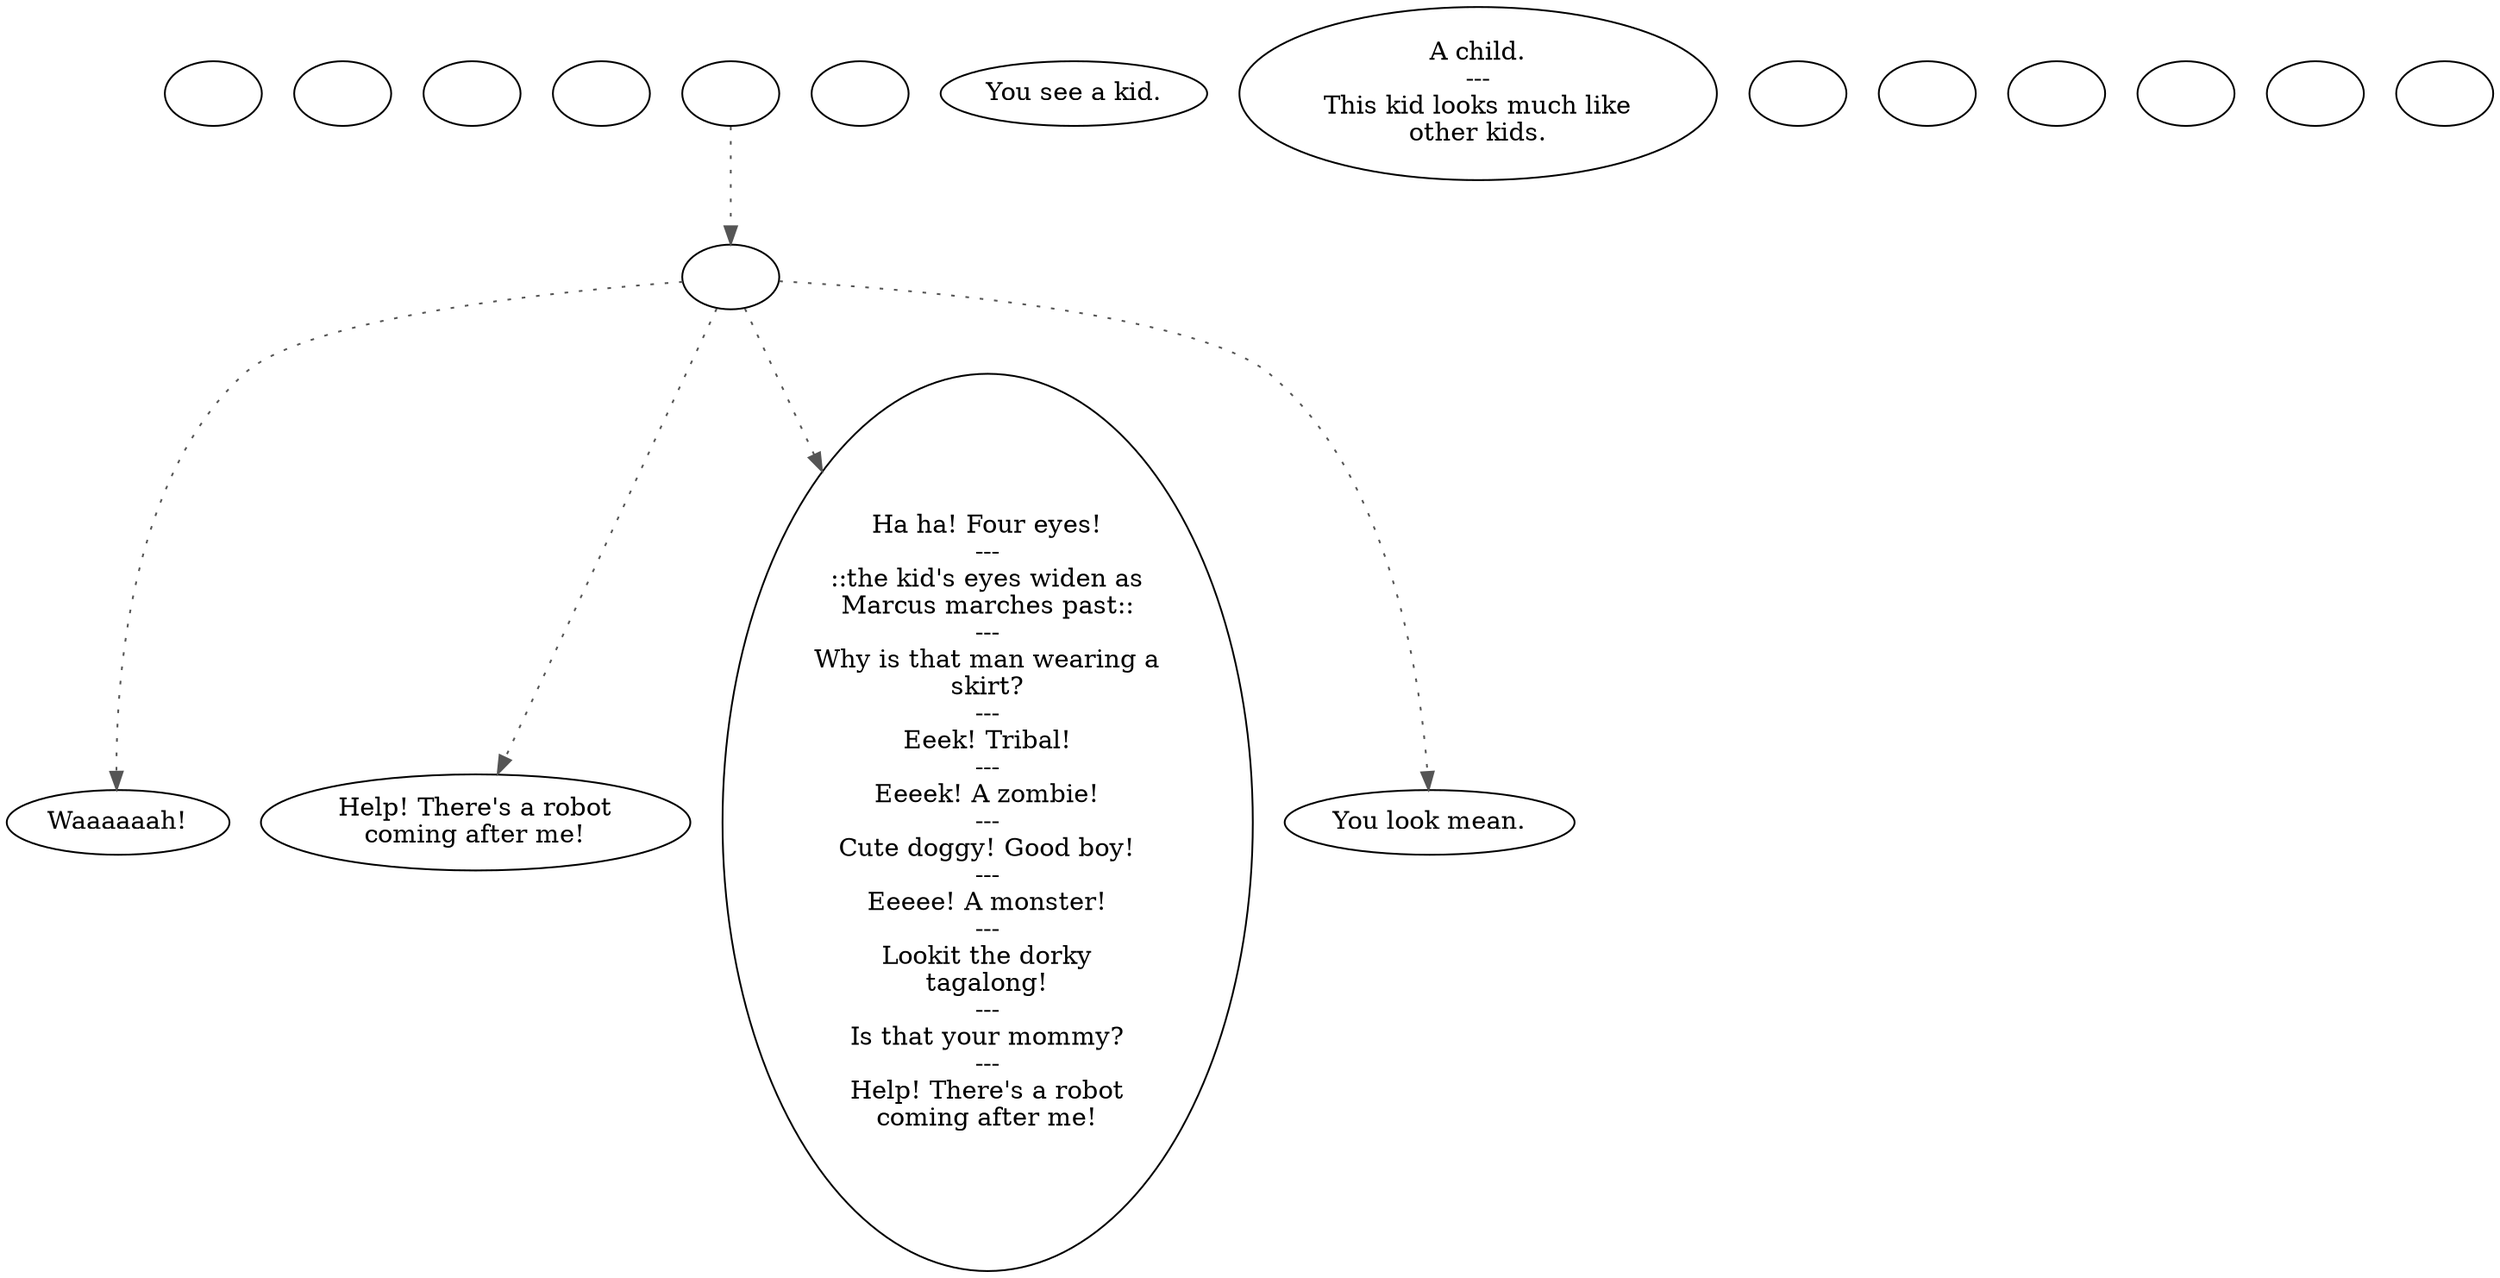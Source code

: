 digraph fcskids {
  "checkPartyMembersNearDoor" [style=filled       fillcolor="#FFFFFF"       color="#000000"]
  "checkPartyMembersNearDoor" [label=""]
  "start" [style=filled       fillcolor="#FFFFFF"       color="#000000"]
  "start" [label=""]
  "critter_p_proc" [style=filled       fillcolor="#FFFFFF"       color="#000000"]
  "critter_p_proc" [label=""]
  "pickup_p_proc" [style=filled       fillcolor="#FFFFFF"       color="#000000"]
  "pickup_p_proc" [label=""]
  "talk_p_proc" [style=filled       fillcolor="#FFFFFF"       color="#000000"]
  "talk_p_proc" -> "Node004" [style=dotted color="#555555"]
  "talk_p_proc" -> "Node003" [style=dotted color="#555555"]
  "talk_p_proc" -> "Node002" [style=dotted color="#555555"]
  "talk_p_proc" -> "Node001" [style=dotted color="#555555"]
  "talk_p_proc" [label=""]
  "destroy_p_proc" [style=filled       fillcolor="#FFFFFF"       color="#000000"]
  "destroy_p_proc" [label=""]
  "look_at_p_proc" [style=filled       fillcolor="#FFFFFF"       color="#000000"]
  "look_at_p_proc" [label="You see a kid."]
  "description_p_proc" [style=filled       fillcolor="#FFFFFF"       color="#000000"]
  "description_p_proc" [label="A child.\n---\nThis kid looks much like\nother kids."]
  "use_skill_on_p_proc" [style=filled       fillcolor="#FFFFFF"       color="#000000"]
  "use_skill_on_p_proc" [label=""]
  "damage_p_proc" [style=filled       fillcolor="#FFFFFF"       color="#000000"]
  "damage_p_proc" [label=""]
  "map_enter_p_proc" [style=filled       fillcolor="#FFFFFF"       color="#000000"]
  "map_enter_p_proc" [label=""]
  "timed_event_p_proc" [style=filled       fillcolor="#FFFFFF"       color="#000000"]
  "timed_event_p_proc" -> "talk_p_proc" [style=dotted color="#555555"]
  "timed_event_p_proc" [label=""]
  "push_p_proc" [style=filled       fillcolor="#FFFFFF"       color="#000000"]
  "push_p_proc" [label=""]
  "Node998" [style=filled       fillcolor="#FFFFFF"       color="#000000"]
  "Node998" [label=""]
  "Node999" [style=filled       fillcolor="#FFFFFF"       color="#000000"]
  "Node999" [label=""]
  "Node001" [style=filled       fillcolor="#FFFFFF"       color="#000000"]
  "Node001" [label="You look mean."]
  "Node002" [style=filled       fillcolor="#FFFFFF"       color="#000000"]
  "Node002" [label="Ha ha! Four eyes!\n---\n::the kid's eyes widen as\nMarcus marches past::\n---\nWhy is that man wearing a\nskirt?\n---\nEeek! Tribal!\n---\nEeeek! A zombie!\n---\nCute doggy! Good boy!\n---\nEeeee! A monster!\n---\nLookit the dorky\ntagalong!\n---\nIs that your mommy?\n---\nHelp! There's a robot\ncoming after me!"]
  "Node003" [style=filled       fillcolor="#FFFFFF"       color="#000000"]
  "Node003" [label="Help! There's a robot\ncoming after me!"]
  "Node004" [style=filled       fillcolor="#FFFFFF"       color="#000000"]
  "Node004" [label="Waaaaaah!"]
}